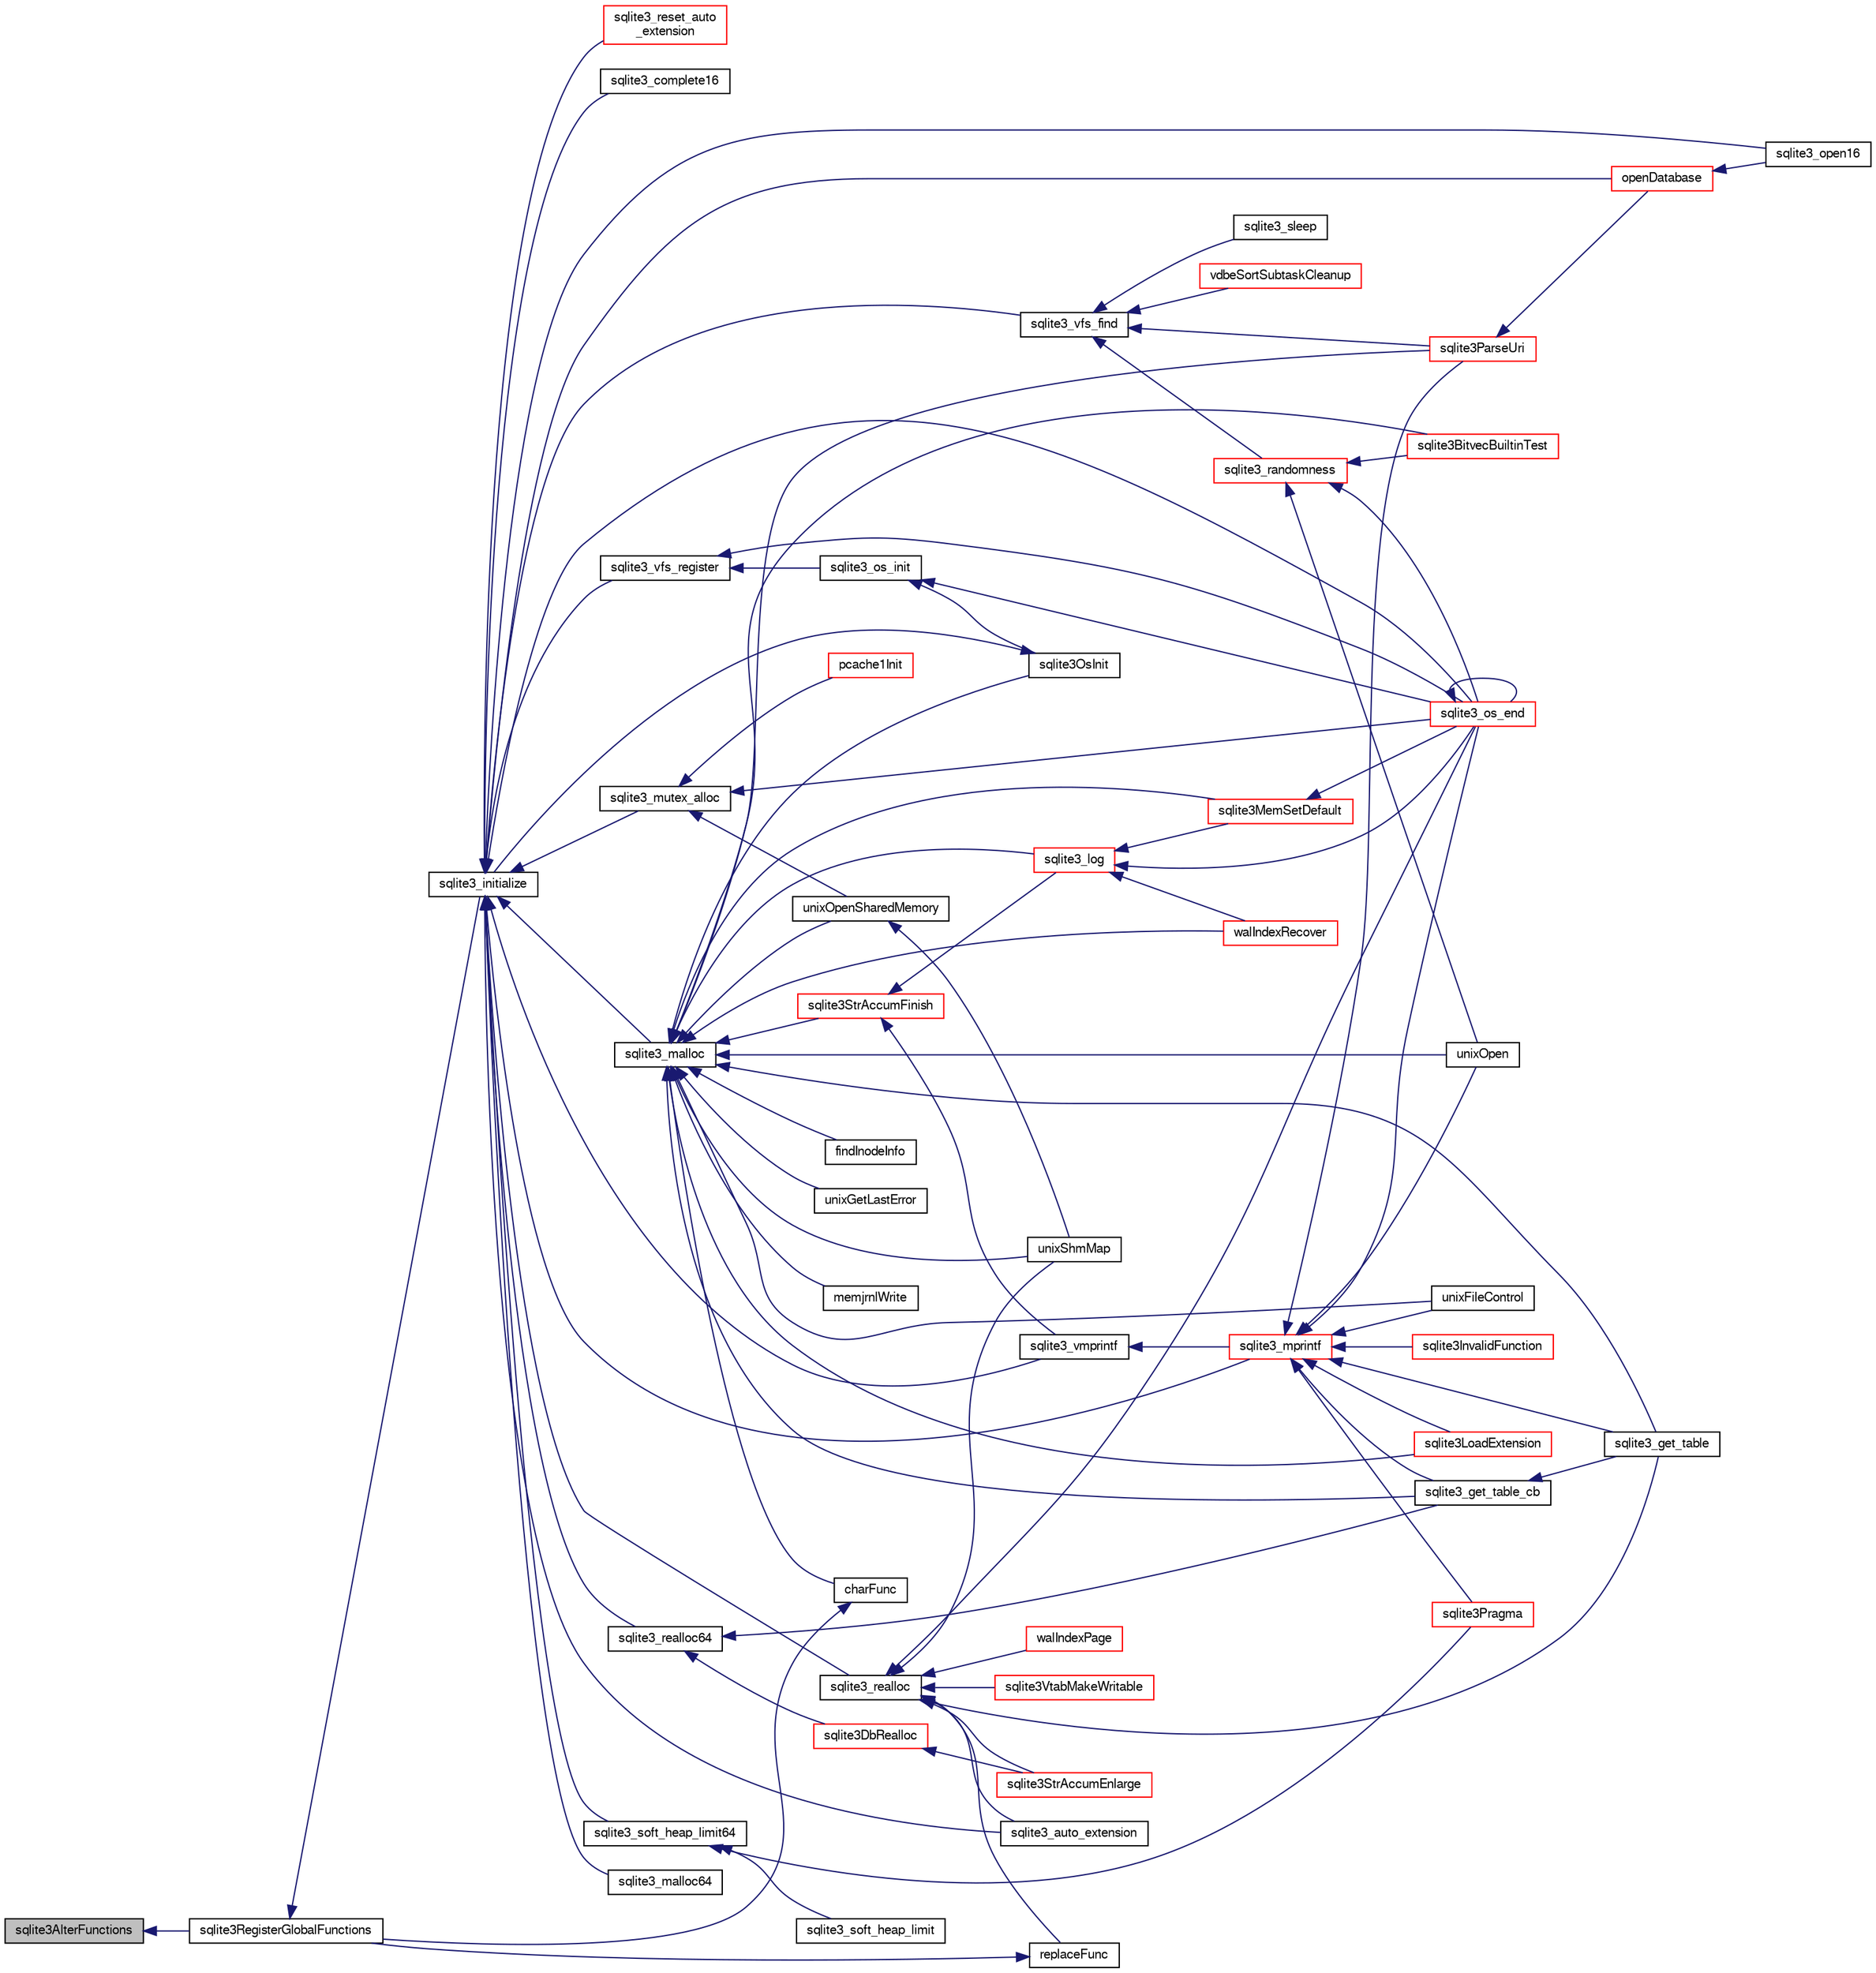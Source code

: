 digraph "sqlite3AlterFunctions"
{
  edge [fontname="FreeSans",fontsize="10",labelfontname="FreeSans",labelfontsize="10"];
  node [fontname="FreeSans",fontsize="10",shape=record];
  rankdir="LR";
  Node414267 [label="sqlite3AlterFunctions",height=0.2,width=0.4,color="black", fillcolor="grey75", style="filled", fontcolor="black"];
  Node414267 -> Node414268 [dir="back",color="midnightblue",fontsize="10",style="solid",fontname="FreeSans"];
  Node414268 [label="sqlite3RegisterGlobalFunctions",height=0.2,width=0.4,color="black", fillcolor="white", style="filled",URL="$sqlite3_8c.html#a9f75bd111010f29e1b8d74344473c4ec"];
  Node414268 -> Node414269 [dir="back",color="midnightblue",fontsize="10",style="solid",fontname="FreeSans"];
  Node414269 [label="sqlite3_initialize",height=0.2,width=0.4,color="black", fillcolor="white", style="filled",URL="$sqlite3_8h.html#ab0c0ee2d5d4cf8b28e9572296a8861df"];
  Node414269 -> Node414270 [dir="back",color="midnightblue",fontsize="10",style="solid",fontname="FreeSans"];
  Node414270 [label="sqlite3_vfs_find",height=0.2,width=0.4,color="black", fillcolor="white", style="filled",URL="$sqlite3_8h.html#ac201a26de3dfa1d6deb8069eb8d95627"];
  Node414270 -> Node414271 [dir="back",color="midnightblue",fontsize="10",style="solid",fontname="FreeSans"];
  Node414271 [label="sqlite3_randomness",height=0.2,width=0.4,color="red", fillcolor="white", style="filled",URL="$sqlite3_8h.html#aa452ad88657d4606e137b09c4e9315c7"];
  Node414271 -> Node414275 [dir="back",color="midnightblue",fontsize="10",style="solid",fontname="FreeSans"];
  Node414275 [label="unixOpen",height=0.2,width=0.4,color="black", fillcolor="white", style="filled",URL="$sqlite3_8c.html#a8ed5efc47b6e14f7805cd1bb9b215775"];
  Node414271 -> Node414276 [dir="back",color="midnightblue",fontsize="10",style="solid",fontname="FreeSans"];
  Node414276 [label="sqlite3_os_end",height=0.2,width=0.4,color="red", fillcolor="white", style="filled",URL="$sqlite3_8h.html#a2288c95881ecca13d994e42b6a958906"];
  Node414276 -> Node414276 [dir="back",color="midnightblue",fontsize="10",style="solid",fontname="FreeSans"];
  Node414271 -> Node414278 [dir="back",color="midnightblue",fontsize="10",style="solid",fontname="FreeSans"];
  Node414278 [label="sqlite3BitvecBuiltinTest",height=0.2,width=0.4,color="red", fillcolor="white", style="filled",URL="$sqlite3_8c.html#a9b4e3e921ce1ede6f10a9106c034ff9b"];
  Node414270 -> Node414674 [dir="back",color="midnightblue",fontsize="10",style="solid",fontname="FreeSans"];
  Node414674 [label="vdbeSortSubtaskCleanup",height=0.2,width=0.4,color="red", fillcolor="white", style="filled",URL="$sqlite3_8c.html#abc8ce4c3ef58cc10f5b27642aab32b30"];
  Node414270 -> Node414677 [dir="back",color="midnightblue",fontsize="10",style="solid",fontname="FreeSans"];
  Node414677 [label="sqlite3ParseUri",height=0.2,width=0.4,color="red", fillcolor="white", style="filled",URL="$sqlite3_8c.html#aaa912f29a67460d8b2186c97056e8767"];
  Node414677 -> Node414520 [dir="back",color="midnightblue",fontsize="10",style="solid",fontname="FreeSans"];
  Node414520 [label="openDatabase",height=0.2,width=0.4,color="red", fillcolor="white", style="filled",URL="$sqlite3_8c.html#a6a9c3bc3a64234e863413f41db473758"];
  Node414520 -> Node414523 [dir="back",color="midnightblue",fontsize="10",style="solid",fontname="FreeSans"];
  Node414523 [label="sqlite3_open16",height=0.2,width=0.4,color="black", fillcolor="white", style="filled",URL="$sqlite3_8h.html#adbc401bb96713f32e553db32f6f3ca33"];
  Node414270 -> Node414678 [dir="back",color="midnightblue",fontsize="10",style="solid",fontname="FreeSans"];
  Node414678 [label="sqlite3_sleep",height=0.2,width=0.4,color="black", fillcolor="white", style="filled",URL="$sqlite3_8h.html#ad0c133ddbbecb6433f3c6ebef8966efa"];
  Node414269 -> Node414679 [dir="back",color="midnightblue",fontsize="10",style="solid",fontname="FreeSans"];
  Node414679 [label="sqlite3_vfs_register",height=0.2,width=0.4,color="black", fillcolor="white", style="filled",URL="$sqlite3_8h.html#a7184b289ccd4c4c7200589137d88c4ae"];
  Node414679 -> Node414680 [dir="back",color="midnightblue",fontsize="10",style="solid",fontname="FreeSans"];
  Node414680 [label="sqlite3_os_init",height=0.2,width=0.4,color="black", fillcolor="white", style="filled",URL="$sqlite3_8h.html#acebc2290d00a32d3afe2361f2979038b"];
  Node414680 -> Node414681 [dir="back",color="midnightblue",fontsize="10",style="solid",fontname="FreeSans"];
  Node414681 [label="sqlite3OsInit",height=0.2,width=0.4,color="black", fillcolor="white", style="filled",URL="$sqlite3_8c.html#afeaa886fe1ca086a30fd278b1d069762"];
  Node414681 -> Node414269 [dir="back",color="midnightblue",fontsize="10",style="solid",fontname="FreeSans"];
  Node414680 -> Node414276 [dir="back",color="midnightblue",fontsize="10",style="solid",fontname="FreeSans"];
  Node414679 -> Node414276 [dir="back",color="midnightblue",fontsize="10",style="solid",fontname="FreeSans"];
  Node414269 -> Node414682 [dir="back",color="midnightblue",fontsize="10",style="solid",fontname="FreeSans"];
  Node414682 [label="sqlite3_mutex_alloc",height=0.2,width=0.4,color="black", fillcolor="white", style="filled",URL="$sqlite3_8h.html#aa3f89418cd18e99596435c958b29b650"];
  Node414682 -> Node414683 [dir="back",color="midnightblue",fontsize="10",style="solid",fontname="FreeSans"];
  Node414683 [label="unixOpenSharedMemory",height=0.2,width=0.4,color="black", fillcolor="white", style="filled",URL="$sqlite3_8c.html#a30775afa2e08ca6ddc7853326afed7c7"];
  Node414683 -> Node414684 [dir="back",color="midnightblue",fontsize="10",style="solid",fontname="FreeSans"];
  Node414684 [label="unixShmMap",height=0.2,width=0.4,color="black", fillcolor="white", style="filled",URL="$sqlite3_8c.html#aeaa77f0ab08a4f4ee5f86e8c9727e974"];
  Node414682 -> Node414276 [dir="back",color="midnightblue",fontsize="10",style="solid",fontname="FreeSans"];
  Node414682 -> Node414685 [dir="back",color="midnightblue",fontsize="10",style="solid",fontname="FreeSans"];
  Node414685 [label="pcache1Init",height=0.2,width=0.4,color="red", fillcolor="white", style="filled",URL="$sqlite3_8c.html#a05e9c1daf3dd812db1d769b69b20e069"];
  Node414269 -> Node414755 [dir="back",color="midnightblue",fontsize="10",style="solid",fontname="FreeSans"];
  Node414755 [label="sqlite3_soft_heap_limit64",height=0.2,width=0.4,color="black", fillcolor="white", style="filled",URL="$sqlite3_8h.html#ab37b3a4d1652e3acb2c43d1252e6b852"];
  Node414755 -> Node414756 [dir="back",color="midnightblue",fontsize="10",style="solid",fontname="FreeSans"];
  Node414756 [label="sqlite3_soft_heap_limit",height=0.2,width=0.4,color="black", fillcolor="white", style="filled",URL="$sqlite3_8h.html#a18c3472581de3072201723e798524fdc"];
  Node414755 -> Node414363 [dir="back",color="midnightblue",fontsize="10",style="solid",fontname="FreeSans"];
  Node414363 [label="sqlite3Pragma",height=0.2,width=0.4,color="red", fillcolor="white", style="filled",URL="$sqlite3_8c.html#a111391370f58f8e6a6eca51fd34d62ed"];
  Node414269 -> Node414757 [dir="back",color="midnightblue",fontsize="10",style="solid",fontname="FreeSans"];
  Node414757 [label="sqlite3_malloc",height=0.2,width=0.4,color="black", fillcolor="white", style="filled",URL="$sqlite3_8h.html#a510e31845345737f17d86ce0b2328356"];
  Node414757 -> Node414681 [dir="back",color="midnightblue",fontsize="10",style="solid",fontname="FreeSans"];
  Node414757 -> Node414753 [dir="back",color="midnightblue",fontsize="10",style="solid",fontname="FreeSans"];
  Node414753 [label="sqlite3MemSetDefault",height=0.2,width=0.4,color="red", fillcolor="white", style="filled",URL="$sqlite3_8c.html#a162fbfd727e92c5f8f72625b5ff62549"];
  Node414753 -> Node414276 [dir="back",color="midnightblue",fontsize="10",style="solid",fontname="FreeSans"];
  Node414757 -> Node414758 [dir="back",color="midnightblue",fontsize="10",style="solid",fontname="FreeSans"];
  Node414758 [label="sqlite3StrAccumFinish",height=0.2,width=0.4,color="red", fillcolor="white", style="filled",URL="$sqlite3_8c.html#adb7f26b10ac1b847db6f000ef4c2e2ba"];
  Node414758 -> Node414831 [dir="back",color="midnightblue",fontsize="10",style="solid",fontname="FreeSans"];
  Node414831 [label="sqlite3_vmprintf",height=0.2,width=0.4,color="black", fillcolor="white", style="filled",URL="$sqlite3_8h.html#ac240de67ddf003828f16a6d9dd3fa3ca"];
  Node414831 -> Node414832 [dir="back",color="midnightblue",fontsize="10",style="solid",fontname="FreeSans"];
  Node414832 [label="sqlite3_mprintf",height=0.2,width=0.4,color="red", fillcolor="white", style="filled",URL="$sqlite3_8h.html#a9533933e57f7ccbb48c32041ce3a8862"];
  Node414832 -> Node414274 [dir="back",color="midnightblue",fontsize="10",style="solid",fontname="FreeSans"];
  Node414274 [label="unixFileControl",height=0.2,width=0.4,color="black", fillcolor="white", style="filled",URL="$sqlite3_8c.html#ad71f213fa385cc58f307cefd953c03ae"];
  Node414832 -> Node414275 [dir="back",color="midnightblue",fontsize="10",style="solid",fontname="FreeSans"];
  Node414832 -> Node414276 [dir="back",color="midnightblue",fontsize="10",style="solid",fontname="FreeSans"];
  Node414832 -> Node414833 [dir="back",color="midnightblue",fontsize="10",style="solid",fontname="FreeSans"];
  Node414833 [label="sqlite3InvalidFunction",height=0.2,width=0.4,color="red", fillcolor="white", style="filled",URL="$sqlite3_8c.html#af6025be1f4733eabe60702a187c97da9"];
  Node414832 -> Node414835 [dir="back",color="midnightblue",fontsize="10",style="solid",fontname="FreeSans"];
  Node414835 [label="sqlite3LoadExtension",height=0.2,width=0.4,color="red", fillcolor="white", style="filled",URL="$sqlite3_8c.html#a3b46232455de4779a67c63b2c9004245"];
  Node414832 -> Node414363 [dir="back",color="midnightblue",fontsize="10",style="solid",fontname="FreeSans"];
  Node414832 -> Node414838 [dir="back",color="midnightblue",fontsize="10",style="solid",fontname="FreeSans"];
  Node414838 [label="sqlite3_get_table_cb",height=0.2,width=0.4,color="black", fillcolor="white", style="filled",URL="$sqlite3_8c.html#a1dbaba1b543953c0dade97357c5866b1"];
  Node414838 -> Node414479 [dir="back",color="midnightblue",fontsize="10",style="solid",fontname="FreeSans"];
  Node414479 [label="sqlite3_get_table",height=0.2,width=0.4,color="black", fillcolor="white", style="filled",URL="$sqlite3_8h.html#a5effeac4e12df57beaa35c5be1f61579"];
  Node414832 -> Node414479 [dir="back",color="midnightblue",fontsize="10",style="solid",fontname="FreeSans"];
  Node414832 -> Node414677 [dir="back",color="midnightblue",fontsize="10",style="solid",fontname="FreeSans"];
  Node414758 -> Node414942 [dir="back",color="midnightblue",fontsize="10",style="solid",fontname="FreeSans"];
  Node414942 [label="sqlite3_log",height=0.2,width=0.4,color="red", fillcolor="white", style="filled",URL="$sqlite3_8h.html#a298c9699bf9c143662c6b1fec4b2dc3b"];
  Node414942 -> Node414753 [dir="back",color="midnightblue",fontsize="10",style="solid",fontname="FreeSans"];
  Node414942 -> Node414276 [dir="back",color="midnightblue",fontsize="10",style="solid",fontname="FreeSans"];
  Node414942 -> Node414870 [dir="back",color="midnightblue",fontsize="10",style="solid",fontname="FreeSans"];
  Node414870 [label="walIndexRecover",height=0.2,width=0.4,color="red", fillcolor="white", style="filled",URL="$sqlite3_8c.html#ab4ee99f3710323acbeb6c495dd18d205"];
  Node414757 -> Node414942 [dir="back",color="midnightblue",fontsize="10",style="solid",fontname="FreeSans"];
  Node414757 -> Node415021 [dir="back",color="midnightblue",fontsize="10",style="solid",fontname="FreeSans"];
  Node415021 [label="findInodeInfo",height=0.2,width=0.4,color="black", fillcolor="white", style="filled",URL="$sqlite3_8c.html#ac92c39062e69a79c4a62dfd55242c782"];
  Node414757 -> Node414274 [dir="back",color="midnightblue",fontsize="10",style="solid",fontname="FreeSans"];
  Node414757 -> Node414683 [dir="back",color="midnightblue",fontsize="10",style="solid",fontname="FreeSans"];
  Node414757 -> Node414684 [dir="back",color="midnightblue",fontsize="10",style="solid",fontname="FreeSans"];
  Node414757 -> Node414275 [dir="back",color="midnightblue",fontsize="10",style="solid",fontname="FreeSans"];
  Node414757 -> Node414853 [dir="back",color="midnightblue",fontsize="10",style="solid",fontname="FreeSans"];
  Node414853 [label="unixGetLastError",height=0.2,width=0.4,color="black", fillcolor="white", style="filled",URL="$sqlite3_8c.html#aed1e42f49d74b419c3c85b559dd61240"];
  Node414757 -> Node414278 [dir="back",color="midnightblue",fontsize="10",style="solid",fontname="FreeSans"];
  Node414757 -> Node414870 [dir="back",color="midnightblue",fontsize="10",style="solid",fontname="FreeSans"];
  Node414757 -> Node415022 [dir="back",color="midnightblue",fontsize="10",style="solid",fontname="FreeSans"];
  Node415022 [label="memjrnlWrite",height=0.2,width=0.4,color="black", fillcolor="white", style="filled",URL="$sqlite3_8c.html#af8bd7d5d7eafce5542f8de300a120c47"];
  Node414757 -> Node415023 [dir="back",color="midnightblue",fontsize="10",style="solid",fontname="FreeSans"];
  Node415023 [label="charFunc",height=0.2,width=0.4,color="black", fillcolor="white", style="filled",URL="$sqlite3_8c.html#ab9b72ce47fcea3c3b92e816435a0fd91"];
  Node415023 -> Node414268 [dir="back",color="midnightblue",fontsize="10",style="solid",fontname="FreeSans"];
  Node414757 -> Node414835 [dir="back",color="midnightblue",fontsize="10",style="solid",fontname="FreeSans"];
  Node414757 -> Node414838 [dir="back",color="midnightblue",fontsize="10",style="solid",fontname="FreeSans"];
  Node414757 -> Node414479 [dir="back",color="midnightblue",fontsize="10",style="solid",fontname="FreeSans"];
  Node414757 -> Node414677 [dir="back",color="midnightblue",fontsize="10",style="solid",fontname="FreeSans"];
  Node414269 -> Node415024 [dir="back",color="midnightblue",fontsize="10",style="solid",fontname="FreeSans"];
  Node415024 [label="sqlite3_malloc64",height=0.2,width=0.4,color="black", fillcolor="white", style="filled",URL="$sqlite3_8h.html#a12b7ee85e539ea28c130c5c75b96a82a"];
  Node414269 -> Node415025 [dir="back",color="midnightblue",fontsize="10",style="solid",fontname="FreeSans"];
  Node415025 [label="sqlite3_realloc",height=0.2,width=0.4,color="black", fillcolor="white", style="filled",URL="$sqlite3_8h.html#a627f0eeface58024ef47403d8cc76b35"];
  Node415025 -> Node415026 [dir="back",color="midnightblue",fontsize="10",style="solid",fontname="FreeSans"];
  Node415026 [label="sqlite3StrAccumEnlarge",height=0.2,width=0.4,color="red", fillcolor="white", style="filled",URL="$sqlite3_8c.html#a38976500a97c69d65086eeccca82dd96"];
  Node415025 -> Node414684 [dir="back",color="midnightblue",fontsize="10",style="solid",fontname="FreeSans"];
  Node415025 -> Node414276 [dir="back",color="midnightblue",fontsize="10",style="solid",fontname="FreeSans"];
  Node415025 -> Node415032 [dir="back",color="midnightblue",fontsize="10",style="solid",fontname="FreeSans"];
  Node415032 [label="walIndexPage",height=0.2,width=0.4,color="red", fillcolor="white", style="filled",URL="$sqlite3_8c.html#affd3251fd1aa1218170d421177256e24"];
  Node415025 -> Node414895 [dir="back",color="midnightblue",fontsize="10",style="solid",fontname="FreeSans"];
  Node414895 [label="replaceFunc",height=0.2,width=0.4,color="black", fillcolor="white", style="filled",URL="$sqlite3_8c.html#a752b98a7c55d204c397a4902b49b1ce4"];
  Node414895 -> Node414268 [dir="back",color="midnightblue",fontsize="10",style="solid",fontname="FreeSans"];
  Node415025 -> Node415041 [dir="back",color="midnightblue",fontsize="10",style="solid",fontname="FreeSans"];
  Node415041 [label="sqlite3_auto_extension",height=0.2,width=0.4,color="black", fillcolor="white", style="filled",URL="$sqlite3_8h.html#a85a95b45e94f6bcd52aa39b6acdb36d7"];
  Node415025 -> Node414479 [dir="back",color="midnightblue",fontsize="10",style="solid",fontname="FreeSans"];
  Node415025 -> Node415042 [dir="back",color="midnightblue",fontsize="10",style="solid",fontname="FreeSans"];
  Node415042 [label="sqlite3VtabMakeWritable",height=0.2,width=0.4,color="red", fillcolor="white", style="filled",URL="$sqlite3_8c.html#a58c646608238d2619371c3e8b6bc0d86"];
  Node414269 -> Node415043 [dir="back",color="midnightblue",fontsize="10",style="solid",fontname="FreeSans"];
  Node415043 [label="sqlite3_realloc64",height=0.2,width=0.4,color="black", fillcolor="white", style="filled",URL="$sqlite3_8h.html#afe88c85e9f864a3fd92941cad197245d"];
  Node415043 -> Node415044 [dir="back",color="midnightblue",fontsize="10",style="solid",fontname="FreeSans"];
  Node415044 [label="sqlite3DbRealloc",height=0.2,width=0.4,color="red", fillcolor="white", style="filled",URL="$sqlite3_8c.html#ae028f4902a9d29bcaf310ff289ee87dc"];
  Node415044 -> Node415026 [dir="back",color="midnightblue",fontsize="10",style="solid",fontname="FreeSans"];
  Node415043 -> Node414838 [dir="back",color="midnightblue",fontsize="10",style="solid",fontname="FreeSans"];
  Node414269 -> Node414831 [dir="back",color="midnightblue",fontsize="10",style="solid",fontname="FreeSans"];
  Node414269 -> Node414832 [dir="back",color="midnightblue",fontsize="10",style="solid",fontname="FreeSans"];
  Node414269 -> Node414276 [dir="back",color="midnightblue",fontsize="10",style="solid",fontname="FreeSans"];
  Node414269 -> Node415041 [dir="back",color="midnightblue",fontsize="10",style="solid",fontname="FreeSans"];
  Node414269 -> Node415143 [dir="back",color="midnightblue",fontsize="10",style="solid",fontname="FreeSans"];
  Node415143 [label="sqlite3_reset_auto\l_extension",height=0.2,width=0.4,color="red", fillcolor="white", style="filled",URL="$sqlite3_8h.html#ac33f4064ae6690cada7bdc89e8153ffc"];
  Node414269 -> Node415008 [dir="back",color="midnightblue",fontsize="10",style="solid",fontname="FreeSans"];
  Node415008 [label="sqlite3_complete16",height=0.2,width=0.4,color="black", fillcolor="white", style="filled",URL="$sqlite3_8h.html#a3260341c2ef82787acca48414a1d03a1"];
  Node414269 -> Node414520 [dir="back",color="midnightblue",fontsize="10",style="solid",fontname="FreeSans"];
  Node414269 -> Node414523 [dir="back",color="midnightblue",fontsize="10",style="solid",fontname="FreeSans"];
}
